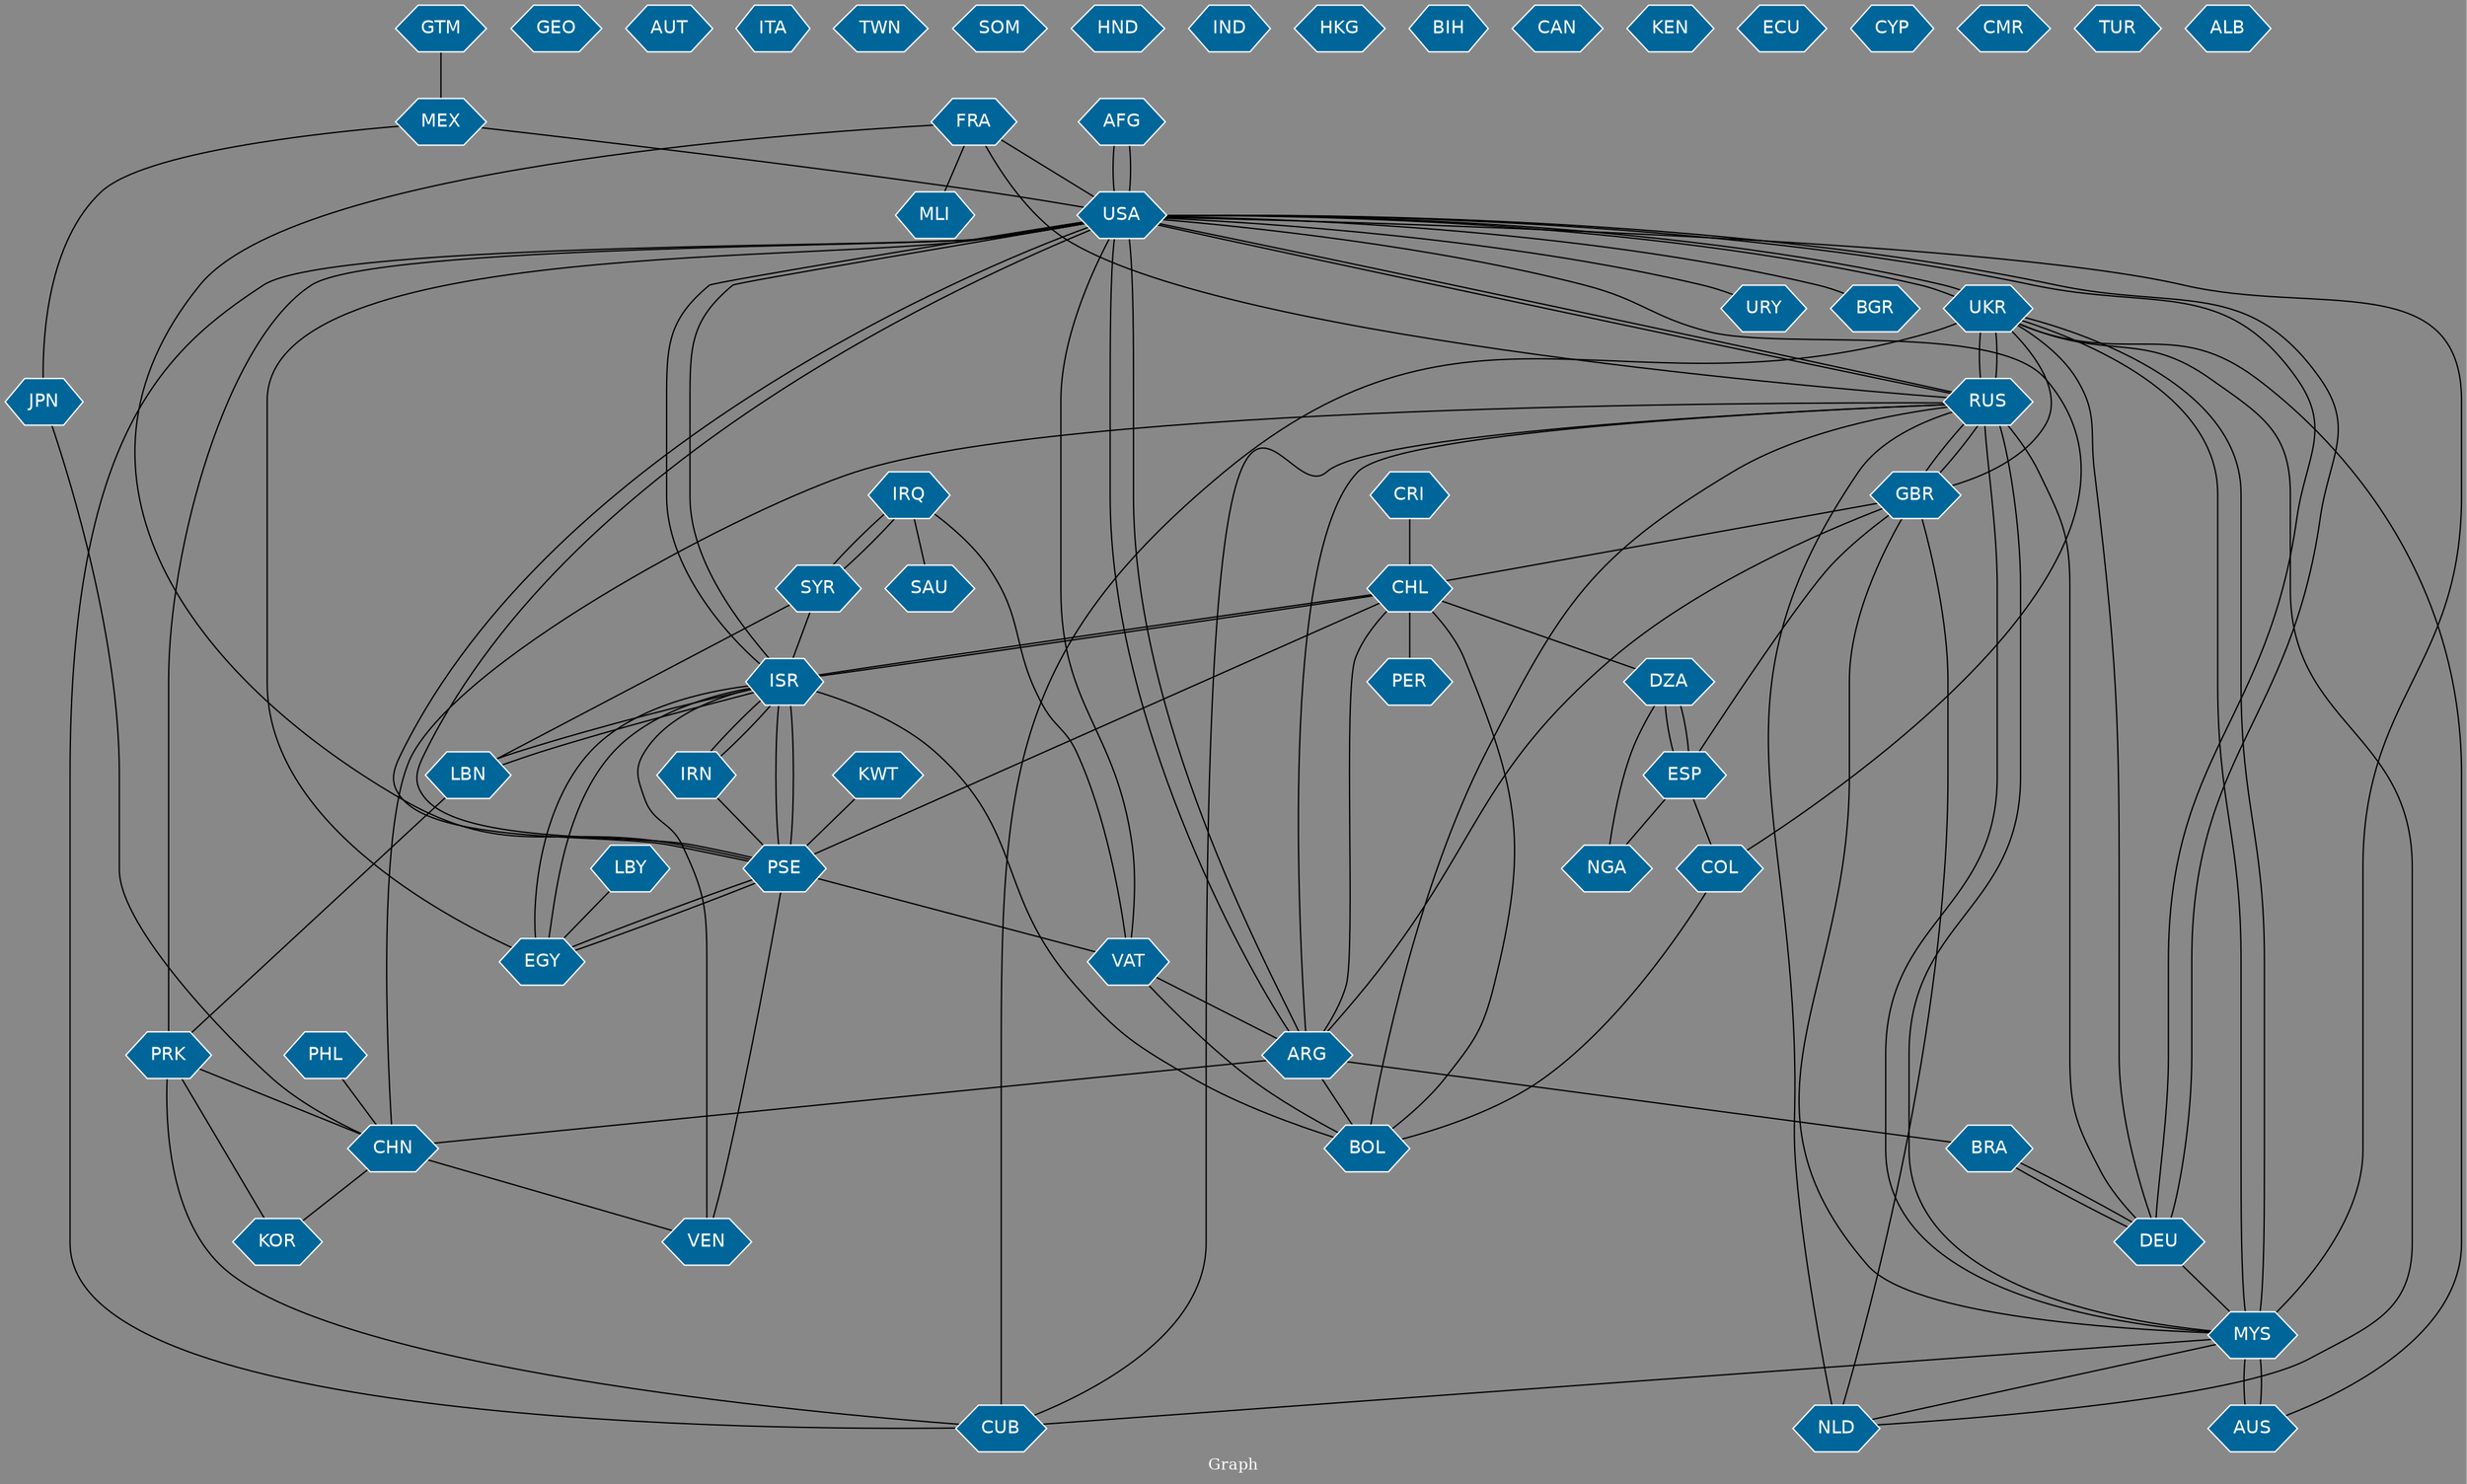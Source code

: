 // Countries together in item graph
graph {
	graph [bgcolor="#888888" fontcolor=white fontsize=12 label="Graph" outputorder=edgesfirst overlap=prism]
	node [color=white fillcolor="#006699" fontcolor=white fontname=Helvetica shape=hexagon style=filled]
	edge [arrowhead=open color=black fontcolor=white fontname=Courier fontsize=12]
		AFG [label=AFG]
		GEO [label=GEO]
		BRA [label=BRA]
		UKR [label=UKR]
		RUS [label=RUS]
		MYS [label=MYS]
		MEX [label=MEX]
		ISR [label=ISR]
		USA [label=USA]
		GBR [label=GBR]
		ARG [label=ARG]
		DEU [label=DEU]
		VEN [label=VEN]
		EGY [label=EGY]
		PRK [label=PRK]
		CUB [label=CUB]
		BOL [label=BOL]
		PSE [label=PSE]
		VAT [label=VAT]
		NLD [label=NLD]
		LBY [label=LBY]
		FRA [label=FRA]
		SYR [label=SYR]
		DZA [label=DZA]
		GTM [label=GTM]
		AUT [label=AUT]
		ITA [label=ITA]
		IRQ [label=IRQ]
		PHL [label=PHL]
		CHN [label=CHN]
		PER [label=PER]
		TWN [label=TWN]
		SOM [label=SOM]
		NGA [label=NGA]
		URY [label=URY]
		BGR [label=BGR]
		ESP [label=ESP]
		COL [label=COL]
		AUS [label=AUS]
		CHL [label=CHL]
		JPN [label=JPN]
		HND [label=HND]
		KOR [label=KOR]
		IND [label=IND]
		HKG [label=HKG]
		LBN [label=LBN]
		IRN [label=IRN]
		BIH [label=BIH]
		CAN [label=CAN]
		CRI [label=CRI]
		KEN [label=KEN]
		ECU [label=ECU]
		CYP [label=CYP]
		MLI [label=MLI]
		SAU [label=SAU]
		KWT [label=KWT]
		CMR [label=CMR]
		TUR [label=TUR]
		ALB [label=ALB]
			VAT -- ARG [weight=1]
			USA -- VAT [weight=1]
			MEX -- JPN [weight=1]
			PRK -- CHN [weight=1]
			ARG -- USA [weight=2]
			ESP -- DZA [weight=1]
			MYS -- RUS [weight=1]
			UKR -- AUS [weight=1]
			AFG -- USA [weight=1]
			ARG -- RUS [weight=2]
			ESP -- GBR [weight=1]
			GBR -- ARG [weight=1]
			SYR -- ISR [weight=1]
			PSE -- VAT [weight=1]
			ISR -- IRN [weight=1]
			DZA -- ESP [weight=1]
			SYR -- LBN [weight=1]
			RUS -- DEU [weight=3]
			IRN -- ISR [weight=2]
			CHL -- ISR [weight=1]
			UKR -- CUB [weight=1]
			RUS -- MYS [weight=5]
			JPN -- CHN [weight=1]
			FRA -- MLI [weight=1]
			PRK -- USA [weight=1]
			MYS -- CUB [weight=1]
			USA -- UKR [weight=4]
			ISR -- LBN [weight=1]
			UKR -- MYS [weight=10]
			CUB -- RUS [weight=1]
			CHL -- PER [weight=2]
			USA -- AFG [weight=1]
			ESP -- NGA [weight=1]
			EGY -- PSE [weight=4]
			EGY -- ISR [weight=1]
			CRI -- CHL [weight=1]
			ARG -- CHN [weight=2]
			NLD -- UKR [weight=1]
			PSE -- EGY [weight=1]
			CHN -- VEN [weight=1]
			UKR -- USA [weight=2]
			PSE -- USA [weight=4]
			IRQ -- SAU [weight=1]
			IRQ -- SYR [weight=1]
			PSE -- ISR [weight=47]
			RUS -- NLD [weight=2]
			ISR -- USA [weight=8]
			GBR -- RUS [weight=1]
			MYS -- UKR [weight=7]
			IRN -- PSE [weight=1]
			USA -- RUS [weight=4]
			FRA -- USA [weight=1]
			PRK -- CUB [weight=1]
			ISR -- PSE [weight=45]
			USA -- MYS [weight=2]
			MYS -- AUS [weight=1]
			SYR -- IRQ [weight=1]
			KWT -- PSE [weight=1]
			ARG -- BOL [weight=1]
			ARG -- CHL [weight=1]
			UKR -- GBR [weight=1]
			MEX -- USA [weight=1]
			GBR -- NLD [weight=2]
			PRK -- KOR [weight=1]
			RUS -- UKR [weight=17]
			DZA -- NGA [weight=1]
			GTM -- MEX [weight=2]
			FRA -- RUS [weight=1]
			FRA -- PSE [weight=1]
			ESP -- COL [weight=1]
			USA -- PSE [weight=5]
			VEN -- ISR [weight=1]
			GBR -- CHL [weight=1]
			BOL -- RUS [weight=1]
			LBY -- EGY [weight=2]
			COL -- BOL [weight=1]
			CHN -- KOR [weight=1]
			USA -- ARG [weight=1]
			USA -- DEU [weight=3]
			DEU -- BRA [weight=1]
			DEU -- MYS [weight=1]
			PSE -- CHL [weight=1]
			USA -- ISR [weight=4]
			UKR -- DEU [weight=1]
			UKR -- RUS [weight=18]
			BOL -- VAT [weight=2]
			MYS -- NLD [weight=2]
			USA -- EGY [weight=1]
			ARG -- BRA [weight=1]
			CHL -- DZA [weight=1]
			LBN -- PRK [weight=1]
			VEN -- PSE [weight=1]
			ISR -- CHL [weight=2]
			USA -- BGR [weight=1]
			ISR -- BOL [weight=1]
			CHN -- RUS [weight=1]
			RUS -- USA [weight=3]
			USA -- CUB [weight=1]
			DEU -- USA [weight=5]
			RUS -- GBR [weight=1]
			COL -- USA [weight=1]
			PHL -- CHN [weight=1]
			BOL -- CHL [weight=2]
			USA -- URY [weight=1]
			ISR -- EGY [weight=7]
			LBN -- ISR [weight=1]
			GBR -- MYS [weight=1]
			IRQ -- VAT [weight=1]
			BRA -- DEU [weight=1]
			AUS -- MYS [weight=1]
}